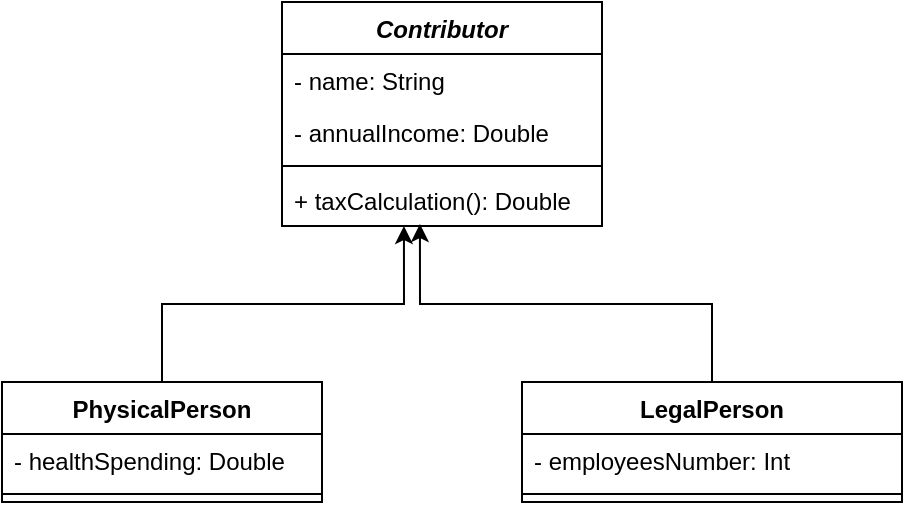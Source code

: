 <mxfile version="21.6.8" type="github">
  <diagram name="Página-1" id="4DaQwOayVdaa9aCiKxqh">
    <mxGraphModel dx="872" dy="439" grid="1" gridSize="10" guides="1" tooltips="1" connect="1" arrows="1" fold="1" page="1" pageScale="1" pageWidth="827" pageHeight="1169" math="0" shadow="0">
      <root>
        <mxCell id="0" />
        <mxCell id="1" parent="0" />
        <mxCell id="CVfRJYoWeoX-RAskWkZN-29" style="edgeStyle=orthogonalEdgeStyle;rounded=0;orthogonalLoop=1;jettySize=auto;html=1;entryX=0.381;entryY=1;entryDx=0;entryDy=0;entryPerimeter=0;" edge="1" parent="1" source="CVfRJYoWeoX-RAskWkZN-5" target="CVfRJYoWeoX-RAskWkZN-27">
          <mxGeometry relative="1" as="geometry" />
        </mxCell>
        <mxCell id="CVfRJYoWeoX-RAskWkZN-5" value="PhysicalPerson" style="swimlane;fontStyle=1;align=center;verticalAlign=top;childLayout=stackLayout;horizontal=1;startSize=26;horizontalStack=0;resizeParent=1;resizeParentMax=0;resizeLast=0;collapsible=1;marginBottom=0;whiteSpace=wrap;html=1;" vertex="1" parent="1">
          <mxGeometry x="130" y="270" width="160" height="60" as="geometry" />
        </mxCell>
        <mxCell id="CVfRJYoWeoX-RAskWkZN-6" value="- healthSpending: Double" style="text;strokeColor=none;fillColor=none;align=left;verticalAlign=top;spacingLeft=4;spacingRight=4;overflow=hidden;rotatable=0;points=[[0,0.5],[1,0.5]];portConstraint=eastwest;whiteSpace=wrap;html=1;" vertex="1" parent="CVfRJYoWeoX-RAskWkZN-5">
          <mxGeometry y="26" width="160" height="26" as="geometry" />
        </mxCell>
        <mxCell id="CVfRJYoWeoX-RAskWkZN-7" value="" style="line;strokeWidth=1;fillColor=none;align=left;verticalAlign=middle;spacingTop=-1;spacingLeft=3;spacingRight=3;rotatable=0;labelPosition=right;points=[];portConstraint=eastwest;strokeColor=inherit;" vertex="1" parent="CVfRJYoWeoX-RAskWkZN-5">
          <mxGeometry y="52" width="160" height="8" as="geometry" />
        </mxCell>
        <mxCell id="CVfRJYoWeoX-RAskWkZN-30" style="edgeStyle=orthogonalEdgeStyle;rounded=0;orthogonalLoop=1;jettySize=auto;html=1;entryX=0.431;entryY=0.962;entryDx=0;entryDy=0;entryPerimeter=0;" edge="1" parent="1" source="CVfRJYoWeoX-RAskWkZN-16" target="CVfRJYoWeoX-RAskWkZN-27">
          <mxGeometry relative="1" as="geometry" />
        </mxCell>
        <mxCell id="CVfRJYoWeoX-RAskWkZN-16" value="LegalPerson" style="swimlane;fontStyle=1;align=center;verticalAlign=top;childLayout=stackLayout;horizontal=1;startSize=26;horizontalStack=0;resizeParent=1;resizeParentMax=0;resizeLast=0;collapsible=1;marginBottom=0;whiteSpace=wrap;html=1;" vertex="1" parent="1">
          <mxGeometry x="390" y="270" width="190" height="60" as="geometry" />
        </mxCell>
        <mxCell id="CVfRJYoWeoX-RAskWkZN-19" value="- employeesNumber: Int" style="text;strokeColor=none;fillColor=none;align=left;verticalAlign=top;spacingLeft=4;spacingRight=4;overflow=hidden;rotatable=0;points=[[0,0.5],[1,0.5]];portConstraint=eastwest;whiteSpace=wrap;html=1;" vertex="1" parent="CVfRJYoWeoX-RAskWkZN-16">
          <mxGeometry y="26" width="190" height="26" as="geometry" />
        </mxCell>
        <mxCell id="CVfRJYoWeoX-RAskWkZN-20" value="" style="line;strokeWidth=1;fillColor=none;align=left;verticalAlign=middle;spacingTop=-1;spacingLeft=3;spacingRight=3;rotatable=0;labelPosition=right;points=[];portConstraint=eastwest;strokeColor=inherit;" vertex="1" parent="CVfRJYoWeoX-RAskWkZN-16">
          <mxGeometry y="52" width="190" height="8" as="geometry" />
        </mxCell>
        <mxCell id="CVfRJYoWeoX-RAskWkZN-22" value="&lt;i&gt;Contributor&lt;/i&gt;" style="swimlane;fontStyle=1;align=center;verticalAlign=top;childLayout=stackLayout;horizontal=1;startSize=26;horizontalStack=0;resizeParent=1;resizeParentMax=0;resizeLast=0;collapsible=1;marginBottom=0;whiteSpace=wrap;html=1;" vertex="1" parent="1">
          <mxGeometry x="270" y="80" width="160" height="112" as="geometry" />
        </mxCell>
        <mxCell id="CVfRJYoWeoX-RAskWkZN-23" value="- name: String" style="text;strokeColor=none;fillColor=none;align=left;verticalAlign=top;spacingLeft=4;spacingRight=4;overflow=hidden;rotatable=0;points=[[0,0.5],[1,0.5]];portConstraint=eastwest;whiteSpace=wrap;html=1;" vertex="1" parent="CVfRJYoWeoX-RAskWkZN-22">
          <mxGeometry y="26" width="160" height="26" as="geometry" />
        </mxCell>
        <mxCell id="CVfRJYoWeoX-RAskWkZN-24" value="- annualIncome: Double" style="text;strokeColor=none;fillColor=none;align=left;verticalAlign=top;spacingLeft=4;spacingRight=4;overflow=hidden;rotatable=0;points=[[0,0.5],[1,0.5]];portConstraint=eastwest;whiteSpace=wrap;html=1;" vertex="1" parent="CVfRJYoWeoX-RAskWkZN-22">
          <mxGeometry y="52" width="160" height="26" as="geometry" />
        </mxCell>
        <mxCell id="CVfRJYoWeoX-RAskWkZN-26" value="" style="line;strokeWidth=1;fillColor=none;align=left;verticalAlign=middle;spacingTop=-1;spacingLeft=3;spacingRight=3;rotatable=0;labelPosition=right;points=[];portConstraint=eastwest;strokeColor=inherit;" vertex="1" parent="CVfRJYoWeoX-RAskWkZN-22">
          <mxGeometry y="78" width="160" height="8" as="geometry" />
        </mxCell>
        <mxCell id="CVfRJYoWeoX-RAskWkZN-27" value="+ taxCalculation(): Double" style="text;strokeColor=none;fillColor=none;align=left;verticalAlign=top;spacingLeft=4;spacingRight=4;overflow=hidden;rotatable=0;points=[[0,0.5],[1,0.5]];portConstraint=eastwest;whiteSpace=wrap;html=1;" vertex="1" parent="CVfRJYoWeoX-RAskWkZN-22">
          <mxGeometry y="86" width="160" height="26" as="geometry" />
        </mxCell>
      </root>
    </mxGraphModel>
  </diagram>
</mxfile>
